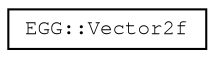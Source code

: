 digraph "Graphical Class Hierarchy"
{
 // LATEX_PDF_SIZE
  edge [fontname="FreeMono",fontsize="10",labelfontname="FreeMono",labelfontsize="10"];
  node [fontname="FreeMono",fontsize="10",shape=record];
  rankdir="LR";
  Node0 [label="EGG::Vector2f",height=0.2,width=0.4,color="black", fillcolor="white", style="filled",URL="$struct_e_g_g_1_1_vector2f.html",tooltip=" "];
}
